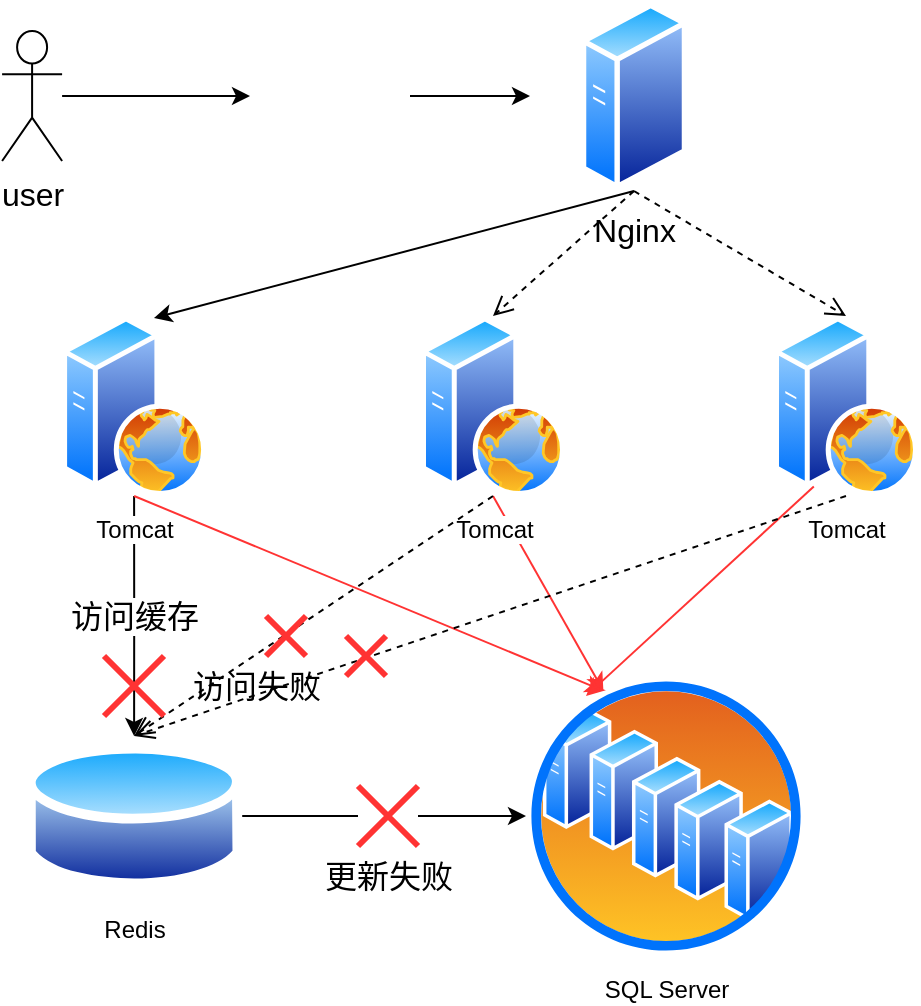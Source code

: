<mxfile version="15.2.9" type="github">
  <diagram id="kTX6su0PMOBrZuuV1gaZ" name="第 1 页">
    <mxGraphModel dx="678" dy="617" grid="1" gridSize="10" guides="1" tooltips="1" connect="1" arrows="1" fold="1" page="1" pageScale="1" pageWidth="827" pageHeight="1169" math="0" shadow="0">
      <root>
        <mxCell id="0" />
        <mxCell id="1" parent="0" />
        <mxCell id="y-xfseDDS1dq_g0I-2KE-1" value="SQL Server" style="aspect=fixed;perimeter=ellipsePerimeter;html=1;align=center;shadow=0;dashed=0;spacingTop=3;image;image=img/lib/active_directory/server_farm.svg;" vertex="1" parent="1">
          <mxGeometry x="430" y="640" width="140" height="140" as="geometry" />
        </mxCell>
        <mxCell id="y-xfseDDS1dq_g0I-2KE-10" style="edgeStyle=orthogonalEdgeStyle;rounded=0;orthogonalLoop=1;jettySize=auto;html=1;" edge="1" parent="1" source="y-xfseDDS1dq_g0I-2KE-3" target="y-xfseDDS1dq_g0I-2KE-4">
          <mxGeometry relative="1" as="geometry" />
        </mxCell>
        <mxCell id="y-xfseDDS1dq_g0I-2KE-18" value="访问缓存" style="edgeLabel;html=1;align=center;verticalAlign=middle;resizable=0;points=[];fontSize=16;" vertex="1" connectable="0" parent="y-xfseDDS1dq_g0I-2KE-10">
          <mxGeometry x="-0.267" y="1" relative="1" as="geometry">
            <mxPoint x="-1" y="16" as="offset" />
          </mxGeometry>
        </mxCell>
        <mxCell id="y-xfseDDS1dq_g0I-2KE-34" style="edgeStyle=none;rounded=0;orthogonalLoop=1;jettySize=auto;html=1;exitX=0.5;exitY=1;exitDx=0;exitDy=0;entryX=0.25;entryY=0;entryDx=0;entryDy=0;fontSize=16;fillColor=#f8cecc;strokeColor=#FF3333;" edge="1" parent="1" source="y-xfseDDS1dq_g0I-2KE-3" target="y-xfseDDS1dq_g0I-2KE-1">
          <mxGeometry relative="1" as="geometry" />
        </mxCell>
        <mxCell id="y-xfseDDS1dq_g0I-2KE-3" value="Tomcat" style="aspect=fixed;perimeter=ellipsePerimeter;html=1;align=center;shadow=0;dashed=0;spacingTop=3;image;image=img/lib/active_directory/web_server.svg;" vertex="1" parent="1">
          <mxGeometry x="198.05" y="460" width="72" height="90" as="geometry" />
        </mxCell>
        <mxCell id="y-xfseDDS1dq_g0I-2KE-30" style="edgeStyle=none;rounded=0;orthogonalLoop=1;jettySize=auto;html=1;exitX=1;exitY=0.5;exitDx=0;exitDy=0;fontSize=16;startArrow=none;" edge="1" parent="1" source="y-xfseDDS1dq_g0I-2KE-31" target="y-xfseDDS1dq_g0I-2KE-1">
          <mxGeometry relative="1" as="geometry" />
        </mxCell>
        <mxCell id="y-xfseDDS1dq_g0I-2KE-4" value="Redis" style="aspect=fixed;perimeter=ellipsePerimeter;html=1;align=center;shadow=0;dashed=0;spacingTop=3;image;image=img/lib/active_directory/database.svg;" vertex="1" parent="1">
          <mxGeometry x="180" y="670" width="108.1" height="80" as="geometry" />
        </mxCell>
        <mxCell id="y-xfseDDS1dq_g0I-2KE-35" style="edgeStyle=none;rounded=0;orthogonalLoop=1;jettySize=auto;html=1;exitX=0.5;exitY=1;exitDx=0;exitDy=0;entryX=0.25;entryY=0;entryDx=0;entryDy=0;fontSize=16;strokeColor=#FF3333;" edge="1" parent="1" source="y-xfseDDS1dq_g0I-2KE-7" target="y-xfseDDS1dq_g0I-2KE-1">
          <mxGeometry relative="1" as="geometry" />
        </mxCell>
        <mxCell id="y-xfseDDS1dq_g0I-2KE-7" value="Tomcat" style="aspect=fixed;perimeter=ellipsePerimeter;html=1;align=center;shadow=0;dashed=0;spacingTop=3;image;image=img/lib/active_directory/web_server.svg;" vertex="1" parent="1">
          <mxGeometry x="377.5" y="460" width="72" height="90" as="geometry" />
        </mxCell>
        <mxCell id="y-xfseDDS1dq_g0I-2KE-36" style="edgeStyle=none;rounded=0;orthogonalLoop=1;jettySize=auto;html=1;exitX=0.25;exitY=1;exitDx=0;exitDy=0;fontSize=16;strokeColor=#FF3333;" edge="1" parent="1" source="y-xfseDDS1dq_g0I-2KE-8">
          <mxGeometry relative="1" as="geometry">
            <mxPoint x="460" y="650" as="targetPoint" />
          </mxGeometry>
        </mxCell>
        <mxCell id="y-xfseDDS1dq_g0I-2KE-8" value="Tomcat" style="aspect=fixed;perimeter=ellipsePerimeter;html=1;align=center;shadow=0;dashed=0;spacingTop=3;image;image=img/lib/active_directory/web_server.svg;" vertex="1" parent="1">
          <mxGeometry x="554" y="460" width="72" height="90" as="geometry" />
        </mxCell>
        <mxCell id="y-xfseDDS1dq_g0I-2KE-14" value="" style="html=1;verticalAlign=bottom;endArrow=open;dashed=1;endSize=8;exitX=0.5;exitY=1;exitDx=0;exitDy=0;entryX=0.5;entryY=0;entryDx=0;entryDy=0;" edge="1" parent="1" source="y-xfseDDS1dq_g0I-2KE-7" target="y-xfseDDS1dq_g0I-2KE-4">
          <mxGeometry x="-0.176" y="1" relative="1" as="geometry">
            <mxPoint x="400" y="600" as="sourcePoint" />
            <mxPoint x="320" y="600" as="targetPoint" />
            <mxPoint as="offset" />
          </mxGeometry>
        </mxCell>
        <mxCell id="y-xfseDDS1dq_g0I-2KE-15" value="" style="html=1;verticalAlign=bottom;endArrow=open;dashed=1;endSize=8;exitX=0.5;exitY=1;exitDx=0;exitDy=0;entryX=0.5;entryY=0;entryDx=0;entryDy=0;" edge="1" parent="1" source="y-xfseDDS1dq_g0I-2KE-8" target="y-xfseDDS1dq_g0I-2KE-4">
          <mxGeometry relative="1" as="geometry">
            <mxPoint x="423.5" y="560" as="sourcePoint" />
            <mxPoint x="244.05" y="680" as="targetPoint" />
          </mxGeometry>
        </mxCell>
        <mxCell id="y-xfseDDS1dq_g0I-2KE-22" style="edgeStyle=none;rounded=0;orthogonalLoop=1;jettySize=auto;html=1;entryX=0;entryY=0.5;entryDx=0;entryDy=0;fontSize=16;" edge="1" parent="1" source="y-xfseDDS1dq_g0I-2KE-19">
          <mxGeometry relative="1" as="geometry">
            <mxPoint x="292" y="350" as="targetPoint" />
          </mxGeometry>
        </mxCell>
        <mxCell id="y-xfseDDS1dq_g0I-2KE-19" value="user" style="shape=umlActor;verticalLabelPosition=bottom;verticalAlign=top;html=1;fontSize=16;" vertex="1" parent="1">
          <mxGeometry x="168.05" y="317.5" width="30" height="65" as="geometry" />
        </mxCell>
        <mxCell id="y-xfseDDS1dq_g0I-2KE-23" style="edgeStyle=none;rounded=0;orthogonalLoop=1;jettySize=auto;html=1;exitX=1;exitY=0.5;exitDx=0;exitDy=0;fontSize=16;" edge="1" parent="1">
          <mxGeometry relative="1" as="geometry">
            <mxPoint x="432" y="350" as="targetPoint" />
            <mxPoint x="372" y="350" as="sourcePoint" />
          </mxGeometry>
        </mxCell>
        <mxCell id="y-xfseDDS1dq_g0I-2KE-21" value="" style="shape=image;html=1;verticalAlign=top;verticalLabelPosition=bottom;labelBackgroundColor=#ffffff;imageAspect=0;aspect=fixed;image=https://cdn1.iconfinder.com/data/icons/google_jfk_icons_by_carlosjj/128/chrome.png;fontSize=16;" vertex="1" parent="1">
          <mxGeometry x="296" y="310" width="80" height="80" as="geometry" />
        </mxCell>
        <mxCell id="y-xfseDDS1dq_g0I-2KE-26" style="edgeStyle=none;rounded=0;orthogonalLoop=1;jettySize=auto;html=1;exitX=0.5;exitY=1;exitDx=0;exitDy=0;entryX=0.638;entryY=0.011;entryDx=0;entryDy=0;entryPerimeter=0;fontSize=16;" edge="1" parent="1" source="y-xfseDDS1dq_g0I-2KE-25" target="y-xfseDDS1dq_g0I-2KE-3">
          <mxGeometry relative="1" as="geometry" />
        </mxCell>
        <mxCell id="y-xfseDDS1dq_g0I-2KE-25" value="Nginx" style="aspect=fixed;perimeter=ellipsePerimeter;html=1;align=center;shadow=0;dashed=0;spacingTop=3;image;image=img/lib/active_directory/generic_server.svg;fontSize=16;" vertex="1" parent="1">
          <mxGeometry x="457.4" y="302.5" width="53.2" height="95" as="geometry" />
        </mxCell>
        <mxCell id="y-xfseDDS1dq_g0I-2KE-28" value="" style="html=1;verticalAlign=bottom;endArrow=open;dashed=1;endSize=8;fontSize=16;exitX=0.5;exitY=1;exitDx=0;exitDy=0;entryX=0.5;entryY=0;entryDx=0;entryDy=0;" edge="1" parent="1" source="y-xfseDDS1dq_g0I-2KE-25" target="y-xfseDDS1dq_g0I-2KE-7">
          <mxGeometry x="0.016" y="-12" relative="1" as="geometry">
            <mxPoint x="520" y="460" as="sourcePoint" />
            <mxPoint x="440" y="460" as="targetPoint" />
            <mxPoint as="offset" />
          </mxGeometry>
        </mxCell>
        <mxCell id="y-xfseDDS1dq_g0I-2KE-29" value="" style="html=1;verticalAlign=bottom;endArrow=open;dashed=1;endSize=8;fontSize=16;exitX=0.5;exitY=1;exitDx=0;exitDy=0;entryX=0.5;entryY=0;entryDx=0;entryDy=0;" edge="1" parent="1" source="y-xfseDDS1dq_g0I-2KE-25" target="y-xfseDDS1dq_g0I-2KE-8">
          <mxGeometry relative="1" as="geometry">
            <mxPoint x="560.5" y="407.5" as="sourcePoint" />
            <mxPoint x="490" y="470" as="targetPoint" />
          </mxGeometry>
        </mxCell>
        <mxCell id="y-xfseDDS1dq_g0I-2KE-31" value="" style="shape=umlDestroy;whiteSpace=wrap;html=1;strokeWidth=3;fontSize=16;strokeColor=#FF3333;" vertex="1" parent="1">
          <mxGeometry x="346" y="695" width="30" height="30" as="geometry" />
        </mxCell>
        <mxCell id="y-xfseDDS1dq_g0I-2KE-32" value="" style="edgeStyle=none;rounded=0;orthogonalLoop=1;jettySize=auto;html=1;exitX=1;exitY=0.5;exitDx=0;exitDy=0;fontSize=16;endArrow=none;" edge="1" parent="1" source="y-xfseDDS1dq_g0I-2KE-4" target="y-xfseDDS1dq_g0I-2KE-31">
          <mxGeometry relative="1" as="geometry">
            <mxPoint x="288.1" y="710" as="sourcePoint" />
            <mxPoint x="430" y="710" as="targetPoint" />
          </mxGeometry>
        </mxCell>
        <mxCell id="y-xfseDDS1dq_g0I-2KE-37" value="更新失败" style="edgeLabel;html=1;align=center;verticalAlign=middle;resizable=0;points=[];fontSize=16;" vertex="1" connectable="0" parent="y-xfseDDS1dq_g0I-2KE-32">
          <mxGeometry x="0.482" y="-5" relative="1" as="geometry">
            <mxPoint x="30" y="25" as="offset" />
          </mxGeometry>
        </mxCell>
        <mxCell id="y-xfseDDS1dq_g0I-2KE-33" value="" style="shape=umlDestroy;whiteSpace=wrap;html=1;strokeWidth=3;fontSize=16;strokeColor=#FF3333;" vertex="1" parent="1">
          <mxGeometry x="219" y="630" width="30" height="30" as="geometry" />
        </mxCell>
        <mxCell id="y-xfseDDS1dq_g0I-2KE-38" value="" style="shape=umlDestroy;whiteSpace=wrap;html=1;strokeWidth=3;fontSize=16;strokeColor=#FF3333;" vertex="1" parent="1">
          <mxGeometry x="340" y="620" width="20" height="20" as="geometry" />
        </mxCell>
        <mxCell id="y-xfseDDS1dq_g0I-2KE-42" value="" style="shape=umlDestroy;whiteSpace=wrap;html=1;strokeWidth=3;fontSize=16;strokeColor=#FF3333;" vertex="1" parent="1">
          <mxGeometry x="300" y="610" width="20" height="20" as="geometry" />
        </mxCell>
        <mxCell id="y-xfseDDS1dq_g0I-2KE-43" value="访问失败" style="text;html=1;strokeColor=none;fillColor=none;align=center;verticalAlign=middle;whiteSpace=wrap;rounded=0;fontSize=16;" vertex="1" parent="1">
          <mxGeometry x="260" y="640" width="71" height="10" as="geometry" />
        </mxCell>
      </root>
    </mxGraphModel>
  </diagram>
</mxfile>
